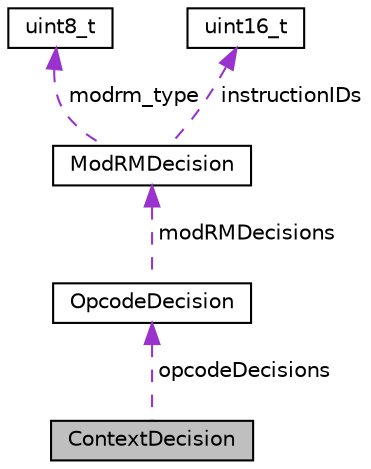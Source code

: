 digraph "ContextDecision"
{
 // LATEX_PDF_SIZE
  bgcolor="transparent";
  edge [fontname="Helvetica",fontsize="10",labelfontname="Helvetica",labelfontsize="10"];
  node [fontname="Helvetica",fontsize="10",shape="box"];
  Node1 [label="ContextDecision",height=0.2,width=0.4,color="black", fillcolor="grey75", style="filled", fontcolor="black",tooltip="Specifies which opcode->instruction tables to look at given a particular context (set of attributes)."];
  Node2 -> Node1 [dir="back",color="darkorchid3",fontsize="10",style="dashed",label=" opcodeDecisions" ,fontname="Helvetica"];
  Node2 [label="OpcodeDecision",height=0.2,width=0.4,color="black",URL="$structOpcodeDecision.html",tooltip="Specifies which set of ModR/M->instruction tables to look at given a particular opcode."];
  Node3 -> Node2 [dir="back",color="darkorchid3",fontsize="10",style="dashed",label=" modRMDecisions" ,fontname="Helvetica"];
  Node3 [label="ModRMDecision",height=0.2,width=0.4,color="black",URL="$structModRMDecision.html",tooltip="Specifies whether a ModR/M byte is needed and (if so) which instruction each possible value of the Mo..."];
  Node4 -> Node3 [dir="back",color="darkorchid3",fontsize="10",style="dashed",label=" modrm_type" ,fontname="Helvetica"];
  Node4 [label="uint8_t",height=0.2,width=0.4,color="black",tooltip=" "];
  Node5 -> Node3 [dir="back",color="darkorchid3",fontsize="10",style="dashed",label=" instructionIDs" ,fontname="Helvetica"];
  Node5 [label="uint16_t",height=0.2,width=0.4,color="black",tooltip=" "];
}
